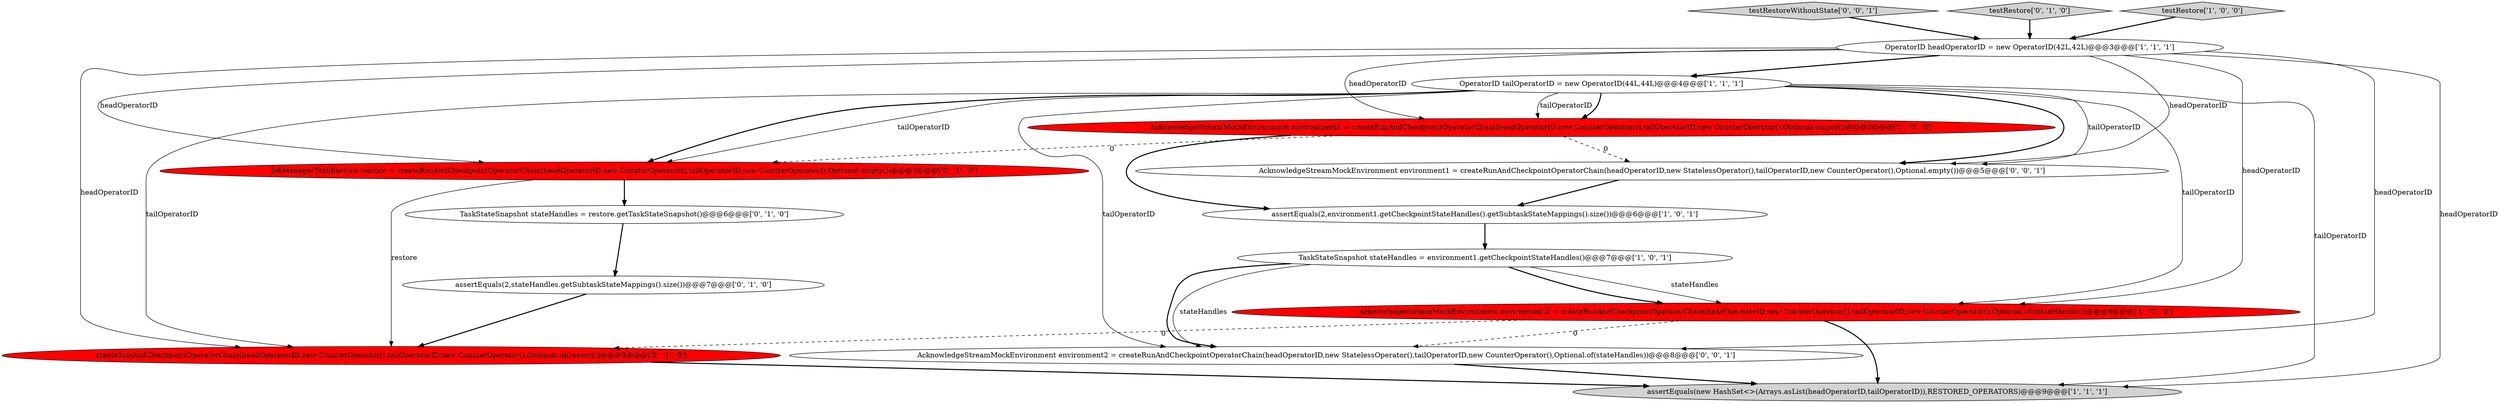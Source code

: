 digraph {
9 [style = filled, label = "createRunAndCheckpointOperatorChain(headOperatorID,new CounterOperator(),tailOperatorID,new CounterOperator(),Optional.of(restore))@@@8@@@['0', '1', '0']", fillcolor = red, shape = ellipse image = "AAA1AAABBB2BBB"];
15 [style = filled, label = "AcknowledgeStreamMockEnvironment environment2 = createRunAndCheckpointOperatorChain(headOperatorID,new StatelessOperator(),tailOperatorID,new CounterOperator(),Optional.of(stateHandles))@@@8@@@['0', '0', '1']", fillcolor = white, shape = ellipse image = "AAA0AAABBB3BBB"];
14 [style = filled, label = "testRestoreWithoutState['0', '0', '1']", fillcolor = lightgray, shape = diamond image = "AAA0AAABBB3BBB"];
10 [style = filled, label = "JobManagerTaskRestore restore = createRunAndCheckpointOperatorChain(headOperatorID,new CounterOperator(),tailOperatorID,new CounterOperator(),Optional.empty())@@@5@@@['0', '1', '0']", fillcolor = red, shape = ellipse image = "AAA1AAABBB2BBB"];
12 [style = filled, label = "assertEquals(2,stateHandles.getSubtaskStateMappings().size())@@@7@@@['0', '1', '0']", fillcolor = white, shape = ellipse image = "AAA0AAABBB2BBB"];
11 [style = filled, label = "TaskStateSnapshot stateHandles = restore.getTaskStateSnapshot()@@@6@@@['0', '1', '0']", fillcolor = white, shape = ellipse image = "AAA0AAABBB2BBB"];
7 [style = filled, label = "assertEquals(2,environment1.getCheckpointStateHandles().getSubtaskStateMappings().size())@@@6@@@['1', '0', '1']", fillcolor = white, shape = ellipse image = "AAA0AAABBB1BBB"];
6 [style = filled, label = "AcknowledgeStreamMockEnvironment environment1 = createRunAndCheckpointOperatorChain(headOperatorID,new CounterOperator(),tailOperatorID,new CounterOperator(),Optional.empty())@@@5@@@['1', '0', '0']", fillcolor = red, shape = ellipse image = "AAA1AAABBB1BBB"];
1 [style = filled, label = "TaskStateSnapshot stateHandles = environment1.getCheckpointStateHandles()@@@7@@@['1', '0', '1']", fillcolor = white, shape = ellipse image = "AAA0AAABBB1BBB"];
8 [style = filled, label = "testRestore['0', '1', '0']", fillcolor = lightgray, shape = diamond image = "AAA0AAABBB2BBB"];
13 [style = filled, label = "AcknowledgeStreamMockEnvironment environment1 = createRunAndCheckpointOperatorChain(headOperatorID,new StatelessOperator(),tailOperatorID,new CounterOperator(),Optional.empty())@@@5@@@['0', '0', '1']", fillcolor = white, shape = ellipse image = "AAA0AAABBB3BBB"];
0 [style = filled, label = "assertEquals(new HashSet<>(Arrays.asList(headOperatorID,tailOperatorID)),RESTORED_OPERATORS)@@@9@@@['1', '1', '1']", fillcolor = lightgray, shape = ellipse image = "AAA0AAABBB1BBB"];
4 [style = filled, label = "AcknowledgeStreamMockEnvironment environment2 = createRunAndCheckpointOperatorChain(headOperatorID,new CounterOperator(),tailOperatorID,new CounterOperator(),Optional.of(stateHandles))@@@8@@@['1', '0', '0']", fillcolor = red, shape = ellipse image = "AAA1AAABBB1BBB"];
3 [style = filled, label = "OperatorID headOperatorID = new OperatorID(42L,42L)@@@3@@@['1', '1', '1']", fillcolor = white, shape = ellipse image = "AAA0AAABBB1BBB"];
5 [style = filled, label = "testRestore['1', '0', '0']", fillcolor = lightgray, shape = diamond image = "AAA0AAABBB1BBB"];
2 [style = filled, label = "OperatorID tailOperatorID = new OperatorID(44L,44L)@@@4@@@['1', '1', '1']", fillcolor = white, shape = ellipse image = "AAA0AAABBB1BBB"];
5->3 [style = bold, label=""];
14->3 [style = bold, label=""];
1->4 [style = bold, label=""];
7->1 [style = bold, label=""];
1->15 [style = solid, label="stateHandles"];
9->0 [style = bold, label=""];
2->13 [style = solid, label="tailOperatorID"];
2->6 [style = bold, label=""];
1->15 [style = bold, label=""];
10->9 [style = solid, label="restore"];
8->3 [style = bold, label=""];
2->0 [style = solid, label="tailOperatorID"];
3->4 [style = solid, label="headOperatorID"];
11->12 [style = bold, label=""];
2->4 [style = solid, label="tailOperatorID"];
2->10 [style = solid, label="tailOperatorID"];
3->9 [style = solid, label="headOperatorID"];
2->6 [style = solid, label="tailOperatorID"];
2->10 [style = bold, label=""];
12->9 [style = bold, label=""];
3->0 [style = solid, label="headOperatorID"];
3->13 [style = solid, label="headOperatorID"];
2->15 [style = solid, label="tailOperatorID"];
4->0 [style = bold, label=""];
6->10 [style = dashed, label="0"];
2->13 [style = bold, label=""];
4->9 [style = dashed, label="0"];
6->13 [style = dashed, label="0"];
3->2 [style = bold, label=""];
13->7 [style = bold, label=""];
4->15 [style = dashed, label="0"];
15->0 [style = bold, label=""];
1->4 [style = solid, label="stateHandles"];
2->9 [style = solid, label="tailOperatorID"];
3->10 [style = solid, label="headOperatorID"];
3->6 [style = solid, label="headOperatorID"];
3->15 [style = solid, label="headOperatorID"];
6->7 [style = bold, label=""];
10->11 [style = bold, label=""];
}
